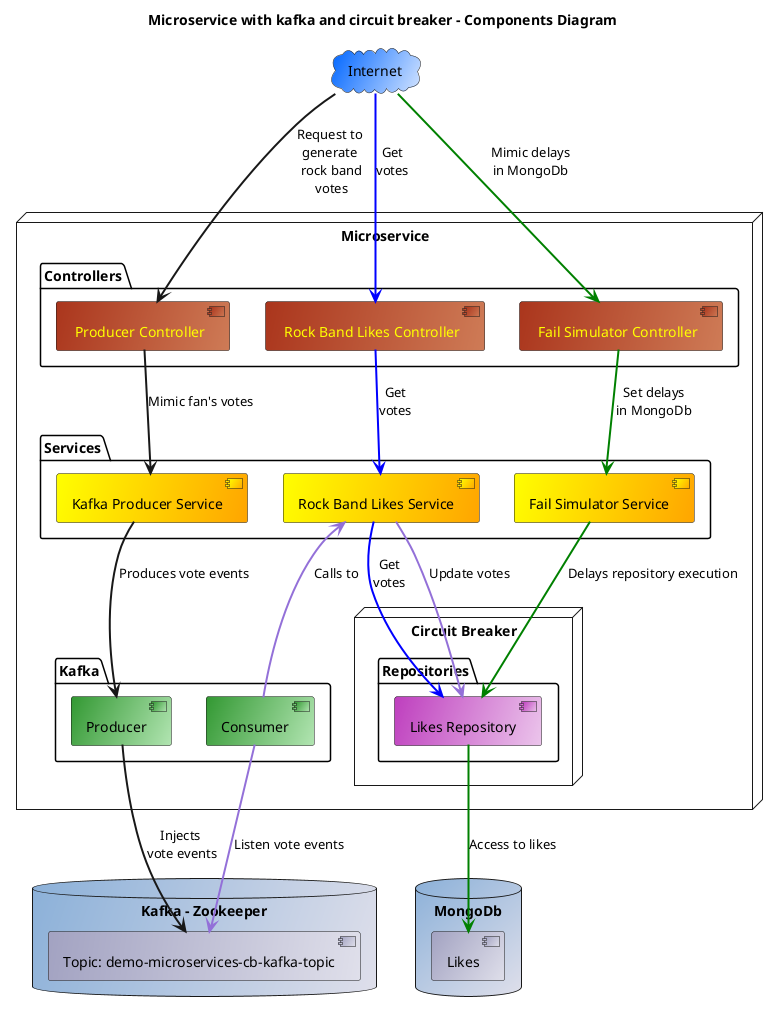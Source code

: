 @startuml
!define Nube 0066ff/cce0ff
!define Control AB361D/CF7C57
!define TextoControl yellow
!define Servicio Yellow/Orange
!define cafca 339933/b3e6b3
!define repositorios bf40bf/ecc6ec
!define datos a3a3c2/e0e0eb
!define db 8cb1d9/e0e0eb
!define ColorFuente(clr) <font color=clr>

title Microservice with kafka and circuit breaker - Components Diagram

skinparam ArrowThickness 2
skinparam database {
    backgroundColor #db
}
skinparam cloud {
    backgroundColor #Nube
}

cloud Internet

database "Kafka - Zookeeper" {
    #datos [Topic: demo-microservices-cb-kafka-topic] as Topic
}

database MongoDb as MongoDb {
    #datos [Likes]
}

node "Microservice" {
    package "Controllers" {
      #Control [ColorFuente(TextoControl) Fail Simulator Controller] as FailController
      #Control [ColorFuente(TextoControl) Rock Band Likes Controller] as LikesController
      #Control [ColorFuente(TextoControl) Producer Controller] as ProducerController
    }

    package "Services" {
      #Servicio [Kafka Producer Service] as KafkaService
      #Servicio [Rock Band Likes Service] as RockBandService
      #Servicio [Fail Simulator Service] as FailService

    }

    package "Kafka" {
      #cafca [Consumer]
      #cafca [Producer]
    }

    node "Circuit Breaker" {
        package "Repositories" {
          #repositorios [Likes Repository] as LikesRepository
        }
    }
}

'Flujo de consumidor de kafka
Topic <-[#mediumPurple]- Consumer                 : "Listen vote events"
Consumer -[#mediumPurple]-> RockBandService       : "Calls to"
RockBandService -[#mediumPurple]-> LikesRepository: "Update votes"

'Flujo de productor de kafka
Internet --> ProducerController     : "Request to \ngenerate \nrock band\nvotes"
ProducerController --> KafkaService : "Mimic fan's votes"
KafkaService --> Producer           : "Produces vote events"
Producer --> Topic                  : "Injects \nvote events"

'Flujo de consulta de votos
Internet -[#blue]-> LikesController       : "Get\nvotes"
LikesController -[#blue]-> RockBandService: "Get\nvotes"
RockBandService -[#blue]-> LikesRepository: "Get\nvotes"

'Flujo de simulación de fallas
Internet -[#green]-> FailController    : "Mimic delays\nin MongoDb"
FailController -[#green]-> FailService : "Set delays\nin MongoDb"
FailService -[#green]-> LikesRepository: "Delays repository execution"
LikesRepository -[#green]-> Likes      : "Access to likes"

@enduml